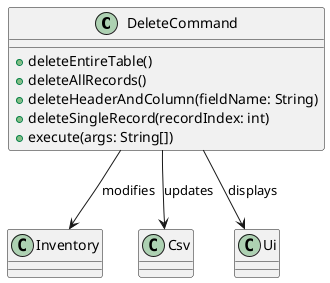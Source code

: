 @startuml
class DeleteCommand {
    + deleteEntireTable()
    + deleteAllRecords()
    + deleteHeaderAndColumn(fieldName: String)
    + deleteSingleRecord(recordIndex: int)
    + execute(args: String[])
}

DeleteCommand --> Inventory : modifies
DeleteCommand --> Csv : updates
DeleteCommand --> Ui : displays
@enduml

